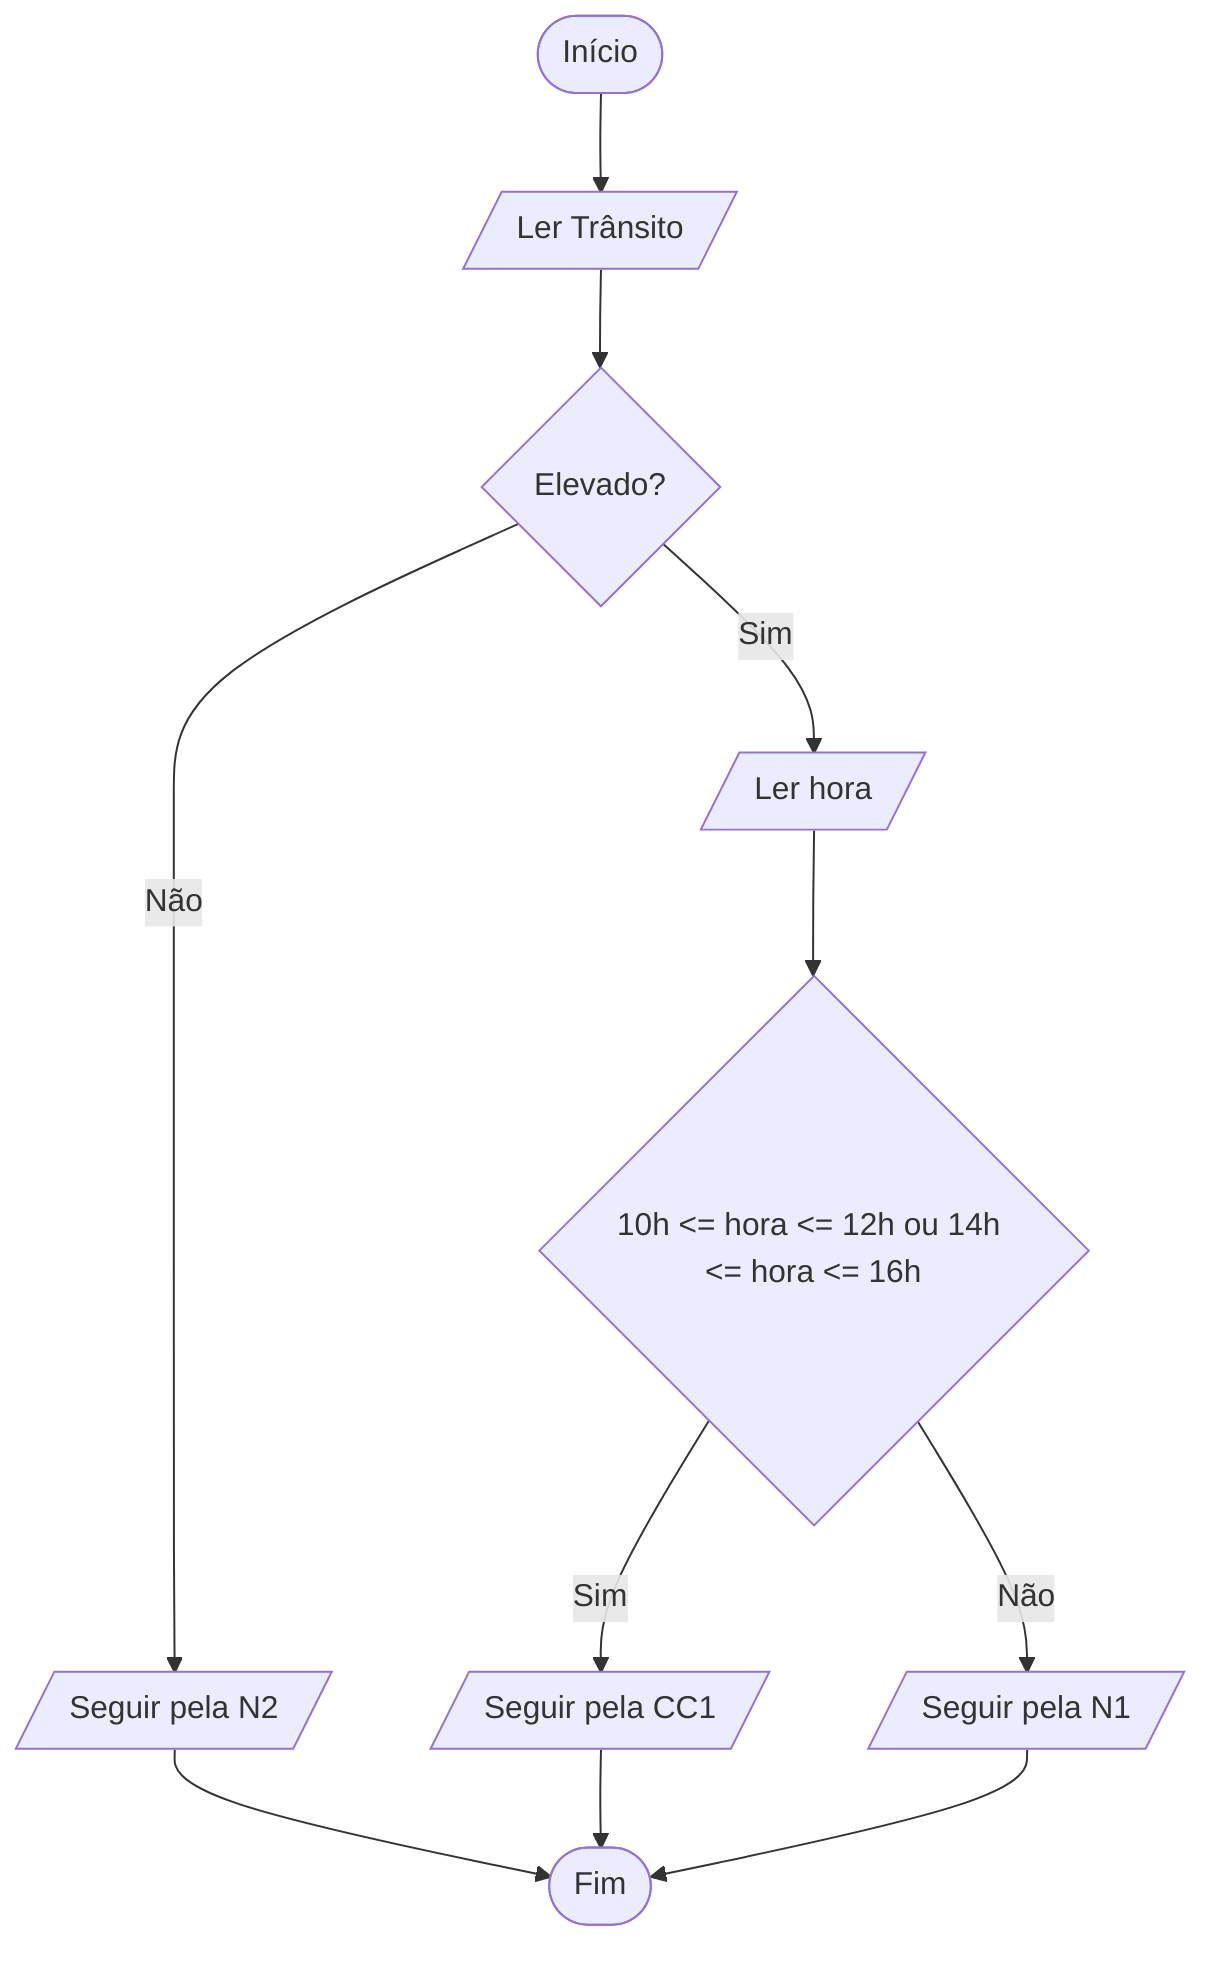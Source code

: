 flowchart
A([Início]) --> B[/Ler Trânsito/]
B --> C{Elevado?}
C -- Sim --> D[/Ler hora/]
C -- Não --> E[/Seguir pela N2/]
D --> F{10h <= hora <= 12h ou 14h <= hora <= 16h}
F -- Sim --> G[/Seguir pela CC1/]
F -- Não --> H[/Seguir pela N1/]

E --> I([Fim])
G --> I([Fim])
H --> I([Fim])